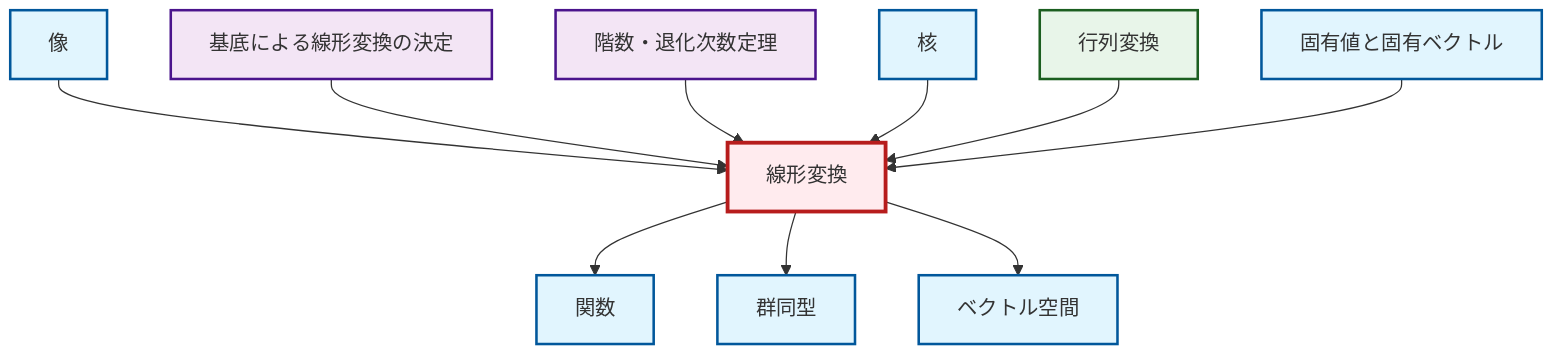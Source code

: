 graph TD
    classDef definition fill:#e1f5fe,stroke:#01579b,stroke-width:2px
    classDef theorem fill:#f3e5f5,stroke:#4a148c,stroke-width:2px
    classDef axiom fill:#fff3e0,stroke:#e65100,stroke-width:2px
    classDef example fill:#e8f5e9,stroke:#1b5e20,stroke-width:2px
    classDef current fill:#ffebee,stroke:#b71c1c,stroke-width:3px
    def-function["関数"]:::definition
    def-kernel["核"]:::definition
    thm-linear-transformation-basis["基底による線形変換の決定"]:::theorem
    def-image["像"]:::definition
    ex-matrix-transformation["行列変換"]:::example
    def-isomorphism["群同型"]:::definition
    def-vector-space["ベクトル空間"]:::definition
    def-eigenvalue-eigenvector["固有値と固有ベクトル"]:::definition
    def-linear-transformation["線形変換"]:::definition
    thm-rank-nullity["階数・退化次数定理"]:::theorem
    def-image --> def-linear-transformation
    def-linear-transformation --> def-function
    thm-linear-transformation-basis --> def-linear-transformation
    def-linear-transformation --> def-isomorphism
    def-linear-transformation --> def-vector-space
    thm-rank-nullity --> def-linear-transformation
    def-kernel --> def-linear-transformation
    ex-matrix-transformation --> def-linear-transformation
    def-eigenvalue-eigenvector --> def-linear-transformation
    class def-linear-transformation current